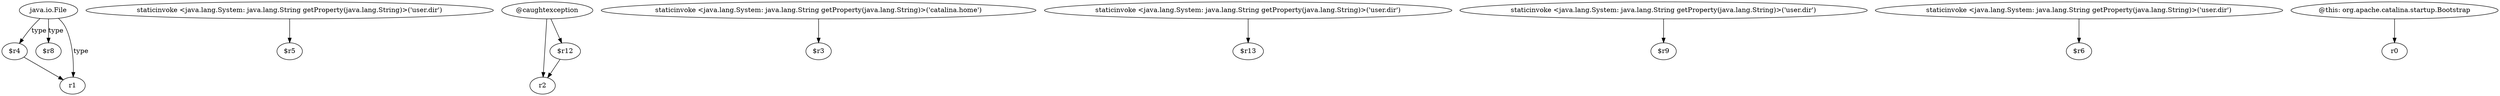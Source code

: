 digraph g {
0[label="java.io.File"]
1[label="$r4"]
0->1[label="type"]
2[label="staticinvoke <java.lang.System: java.lang.String getProperty(java.lang.String)>('user.dir')"]
3[label="$r5"]
2->3[label=""]
4[label="@caughtexception"]
5[label="r2"]
4->5[label=""]
6[label="staticinvoke <java.lang.System: java.lang.String getProperty(java.lang.String)>('catalina.home')"]
7[label="$r3"]
6->7[label=""]
8[label="staticinvoke <java.lang.System: java.lang.String getProperty(java.lang.String)>('user.dir')"]
9[label="$r13"]
8->9[label=""]
10[label="$r8"]
0->10[label="type"]
11[label="r1"]
0->11[label="type"]
12[label="$r12"]
12->5[label=""]
13[label="staticinvoke <java.lang.System: java.lang.String getProperty(java.lang.String)>('user.dir')"]
14[label="$r9"]
13->14[label=""]
4->12[label=""]
15[label="staticinvoke <java.lang.System: java.lang.String getProperty(java.lang.String)>('user.dir')"]
16[label="$r6"]
15->16[label=""]
1->11[label=""]
17[label="@this: org.apache.catalina.startup.Bootstrap"]
18[label="r0"]
17->18[label=""]
}